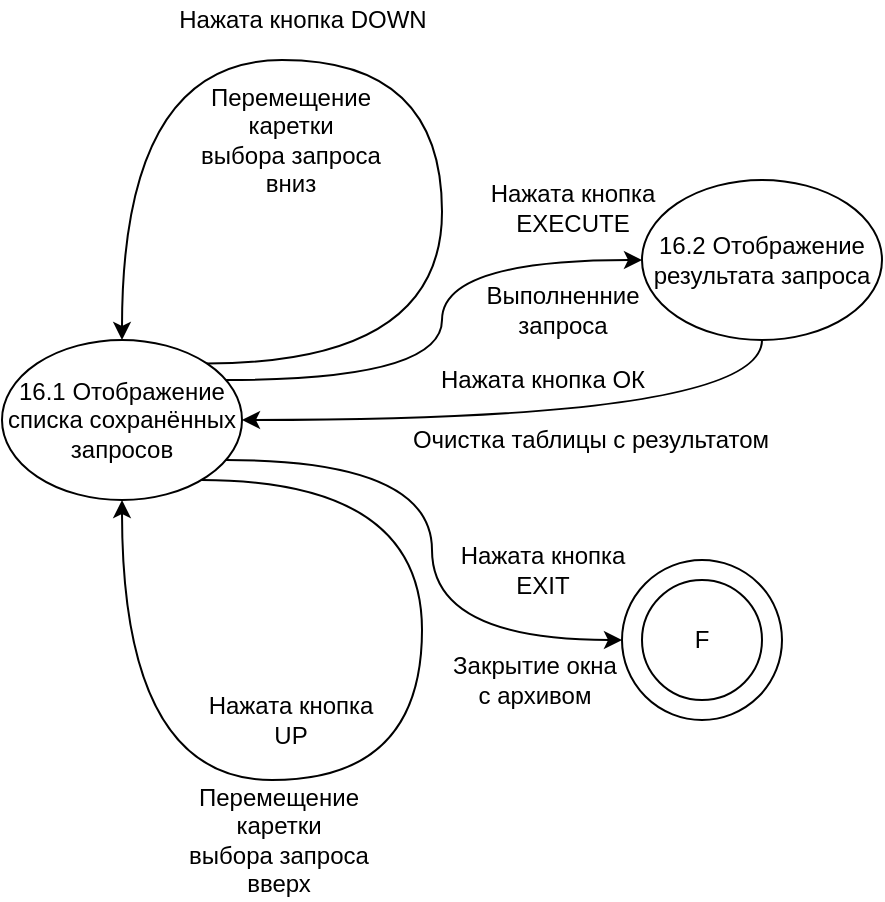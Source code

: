 <mxfile version="12.4.2" type="device" pages="1"><diagram id="rXkx6HaPOS-83k7bzBEm" name="Page-1"><mxGraphModel dx="1024" dy="601" grid="1" gridSize="10" guides="1" tooltips="1" connect="1" arrows="1" fold="1" page="1" pageScale="1" pageWidth="827" pageHeight="1169" math="0" shadow="0"><root><mxCell id="0"/><mxCell id="1" parent="0"/><mxCell id="duVqCM_xB5YWwucvb78L-9" style="edgeStyle=orthogonalEdgeStyle;curved=1;rounded=0;orthogonalLoop=1;jettySize=auto;html=1;entryX=0;entryY=0.5;entryDx=0;entryDy=0;" edge="1" parent="1" source="duVqCM_xB5YWwucvb78L-1" target="duVqCM_xB5YWwucvb78L-10"><mxGeometry relative="1" as="geometry"><mxPoint x="430" y="260" as="targetPoint"/><Array as="points"><mxPoint x="325" y="260"/><mxPoint x="325" y="350"/></Array></mxGeometry></mxCell><mxCell id="duVqCM_xB5YWwucvb78L-15" style="edgeStyle=orthogonalEdgeStyle;curved=1;rounded=0;orthogonalLoop=1;jettySize=auto;html=1;entryX=0;entryY=0.5;entryDx=0;entryDy=0;" edge="1" parent="1" source="duVqCM_xB5YWwucvb78L-1" target="duVqCM_xB5YWwucvb78L-14"><mxGeometry relative="1" as="geometry"><Array as="points"><mxPoint x="330" y="220"/><mxPoint x="330" y="160"/></Array></mxGeometry></mxCell><mxCell id="duVqCM_xB5YWwucvb78L-1" value="16.1 Отображение списка сохранённых запросов" style="ellipse;whiteSpace=wrap;html=1;" vertex="1" parent="1"><mxGeometry x="110" y="200" width="120" height="80" as="geometry"/></mxCell><mxCell id="duVqCM_xB5YWwucvb78L-3" style="edgeStyle=orthogonalEdgeStyle;rounded=0;orthogonalLoop=1;jettySize=auto;html=1;elbow=vertical;curved=1;entryX=0.5;entryY=1;entryDx=0;entryDy=0;" edge="1" parent="1" source="duVqCM_xB5YWwucvb78L-1" target="duVqCM_xB5YWwucvb78L-1"><mxGeometry relative="1" as="geometry"><mxPoint x="390" y="380" as="targetPoint"/><Array as="points"><mxPoint x="320" y="270"/><mxPoint x="320" y="420"/><mxPoint x="170" y="420"/></Array></mxGeometry></mxCell><mxCell id="duVqCM_xB5YWwucvb78L-4" style="edgeStyle=orthogonalEdgeStyle;rounded=0;orthogonalLoop=1;jettySize=auto;html=1;elbow=vertical;curved=1;entryX=0.5;entryY=0;entryDx=0;entryDy=0;exitX=1;exitY=0;exitDx=0;exitDy=0;" edge="1" parent="1" source="duVqCM_xB5YWwucvb78L-1" target="duVqCM_xB5YWwucvb78L-1"><mxGeometry relative="1" as="geometry"><mxPoint x="238.095" y="260" as="sourcePoint"/><mxPoint x="180" y="290" as="targetPoint"/><Array as="points"><mxPoint x="330" y="212"/><mxPoint x="330" y="60"/><mxPoint x="170" y="60"/></Array></mxGeometry></mxCell><mxCell id="duVqCM_xB5YWwucvb78L-5" value="Нажата кнопка DOWN" style="text;html=1;align=center;verticalAlign=middle;resizable=0;points=[];;autosize=1;" vertex="1" parent="1"><mxGeometry x="190" y="30" width="140" height="20" as="geometry"/></mxCell><mxCell id="duVqCM_xB5YWwucvb78L-6" value="Перемещение &lt;br&gt;каретки&lt;br&gt;выбора запроса&lt;br&gt;вниз" style="text;html=1;align=center;verticalAlign=middle;resizable=0;points=[];;autosize=1;" vertex="1" parent="1"><mxGeometry x="199" y="70" width="110" height="60" as="geometry"/></mxCell><mxCell id="duVqCM_xB5YWwucvb78L-7" value="Нажата кнопка &lt;br&gt;UP" style="text;html=1;align=center;verticalAlign=middle;resizable=0;points=[];;autosize=1;" vertex="1" parent="1"><mxGeometry x="204" y="375" width="100" height="30" as="geometry"/></mxCell><mxCell id="duVqCM_xB5YWwucvb78L-8" value="Перемещение &lt;br&gt;каретки&lt;br&gt;выбора запроса&lt;br&gt;вверх" style="text;html=1;align=center;verticalAlign=middle;resizable=0;points=[];;autosize=1;" vertex="1" parent="1"><mxGeometry x="193" y="420" width="110" height="60" as="geometry"/></mxCell><mxCell id="duVqCM_xB5YWwucvb78L-10" value="" style="ellipse;whiteSpace=wrap;html=1;aspect=fixed;" vertex="1" parent="1"><mxGeometry x="420" y="310" width="80" height="80" as="geometry"/></mxCell><mxCell id="duVqCM_xB5YWwucvb78L-11" value="F" style="ellipse;whiteSpace=wrap;html=1;aspect=fixed;" vertex="1" parent="1"><mxGeometry x="430" y="320" width="60" height="60" as="geometry"/></mxCell><mxCell id="duVqCM_xB5YWwucvb78L-12" value="Нажата кнопка&lt;br&gt;EXIT" style="text;html=1;align=center;verticalAlign=middle;resizable=0;points=[];;autosize=1;" vertex="1" parent="1"><mxGeometry x="330" y="300" width="100" height="30" as="geometry"/></mxCell><mxCell id="duVqCM_xB5YWwucvb78L-13" value="Закрытие окна&lt;br&gt;с архивом" style="text;html=1;align=center;verticalAlign=middle;resizable=0;points=[];;autosize=1;" vertex="1" parent="1"><mxGeometry x="326" y="355" width="100" height="30" as="geometry"/></mxCell><mxCell id="duVqCM_xB5YWwucvb78L-18" style="edgeStyle=orthogonalEdgeStyle;curved=1;rounded=0;orthogonalLoop=1;jettySize=auto;html=1;entryX=1;entryY=0.5;entryDx=0;entryDy=0;" edge="1" parent="1" source="duVqCM_xB5YWwucvb78L-14" target="duVqCM_xB5YWwucvb78L-1"><mxGeometry relative="1" as="geometry"><mxPoint x="240" y="240" as="targetPoint"/><Array as="points"><mxPoint x="490" y="240"/></Array></mxGeometry></mxCell><mxCell id="duVqCM_xB5YWwucvb78L-14" value="16.2 Отображение результата запроса" style="ellipse;whiteSpace=wrap;html=1;" vertex="1" parent="1"><mxGeometry x="430" y="120" width="120" height="80" as="geometry"/></mxCell><mxCell id="duVqCM_xB5YWwucvb78L-16" value="Нажата кнопка &lt;br&gt;EXECUTE" style="text;html=1;align=center;verticalAlign=middle;resizable=0;points=[];;autosize=1;" vertex="1" parent="1"><mxGeometry x="345" y="119" width="100" height="30" as="geometry"/></mxCell><mxCell id="duVqCM_xB5YWwucvb78L-17" value="Выполненние &lt;br&gt;запроса" style="text;html=1;align=center;verticalAlign=middle;resizable=0;points=[];;autosize=1;" vertex="1" parent="1"><mxGeometry x="345" y="170" width="90" height="30" as="geometry"/></mxCell><mxCell id="duVqCM_xB5YWwucvb78L-19" value="Нажата кнопка ОК" style="text;html=1;align=center;verticalAlign=middle;resizable=0;points=[];;autosize=1;" vertex="1" parent="1"><mxGeometry x="320" y="210" width="120" height="20" as="geometry"/></mxCell><mxCell id="duVqCM_xB5YWwucvb78L-20" value="Очистка таблицы с результатом" style="text;html=1;align=center;verticalAlign=middle;resizable=0;points=[];;autosize=1;" vertex="1" parent="1"><mxGeometry x="309" y="240" width="190" height="20" as="geometry"/></mxCell></root></mxGraphModel></diagram></mxfile>